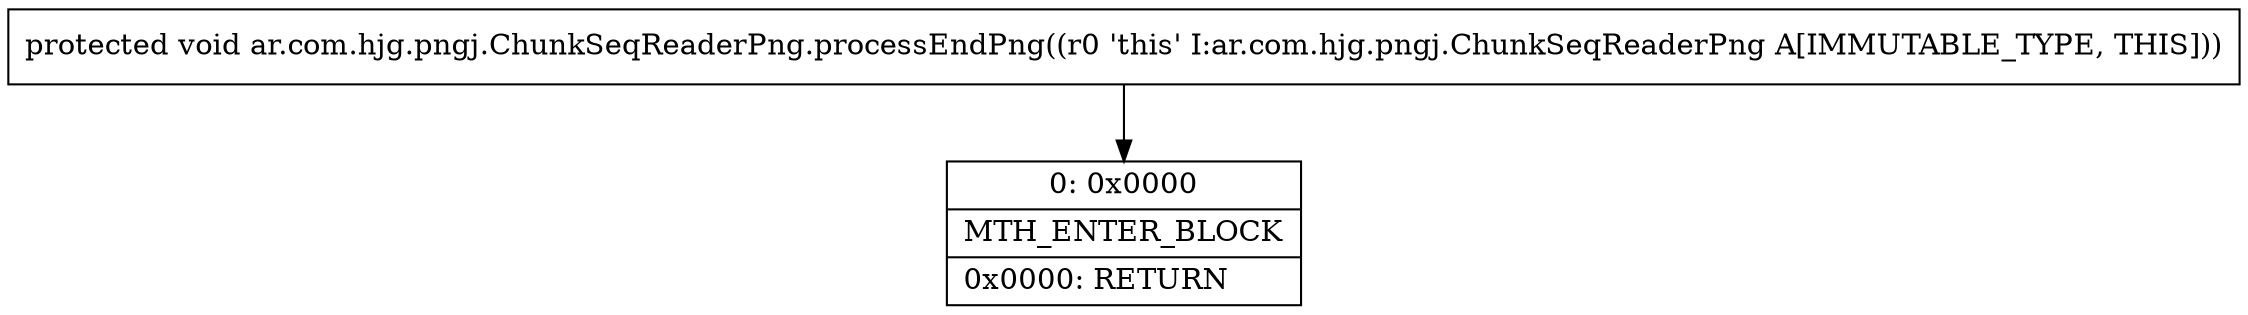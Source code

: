 digraph "CFG forar.com.hjg.pngj.ChunkSeqReaderPng.processEndPng()V" {
Node_0 [shape=record,label="{0\:\ 0x0000|MTH_ENTER_BLOCK\l|0x0000: RETURN   \l}"];
MethodNode[shape=record,label="{protected void ar.com.hjg.pngj.ChunkSeqReaderPng.processEndPng((r0 'this' I:ar.com.hjg.pngj.ChunkSeqReaderPng A[IMMUTABLE_TYPE, THIS])) }"];
MethodNode -> Node_0;
}

